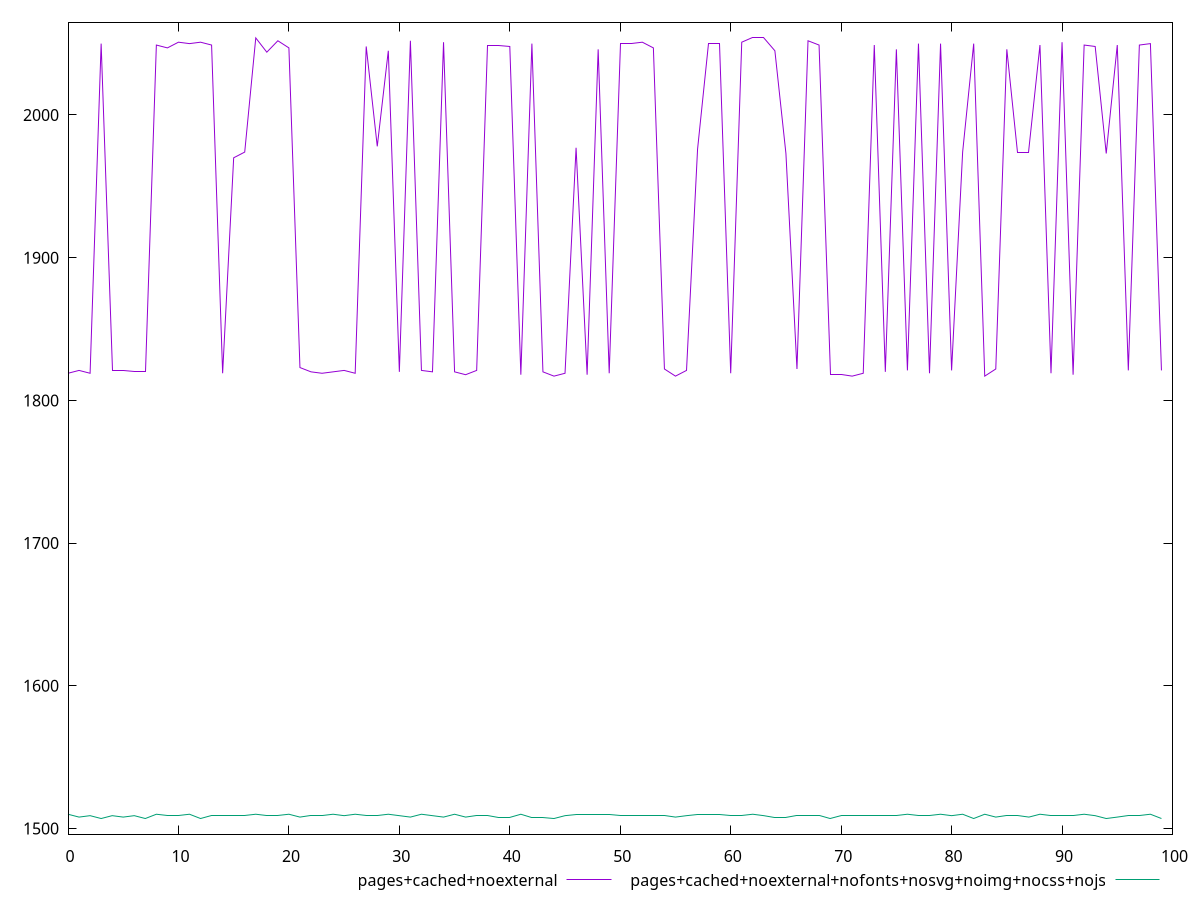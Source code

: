 $_pagesCachedNoexternal <<EOF
1819
1821
1819
2050
1821
1821
1820
1820
2049
2047
2051
2050
2051
2049
1819
1970
1974
2054
2044
2052
2047
1823
1820
1819
1820
1821
1819
2048
1978
2045
1820
2052
1821
1820
2051
1820
1818
1821
2049
2049
2048
1818
2050
1820
1817
1819
1977
1818
2046
1819
2050
2050
2051
2047
1822
1817
1821
1976
2050
2050
1819
2051
2054
2054
2045
1973
1822
2052
2049
1818
1818
1817
1819
2049
1820
2046
1821
2050
1819
2050
1821
1974
2050
1817
1822
2046
1974
1974
2049
1819
2051
1818
2049
2048
1973
2049
1821
2049
2050
1821
EOF
$_pagesCachedNoexternalNofontsNosvgNoimgNocssNojs <<EOF
1510
1508
1509
1507
1509
1508
1509
1507
1510
1509
1509
1510
1507
1509
1509
1509
1509
1510
1509
1509
1510
1508
1509
1509
1510
1509
1510
1509
1509
1510
1509
1508
1510
1509
1508
1510
1508
1509
1509
1508
1508
1510
1508
1508
1507
1509
1510
1510
1510
1510
1509
1509
1509
1509
1509
1508
1509
1510
1510
1510
1509
1509
1510
1509
1508
1508
1509
1509
1509
1507
1509
1509
1509
1509
1509
1509
1510
1509
1509
1510
1509
1510
1507
1510
1508
1509
1509
1508
1510
1509
1509
1509
1510
1509
1507
1508
1509
1509
1510
1507
EOF
set key outside below
set terminal pngcairo
set output "report_00006_2020-11-02T20-21-41.718Z/metrics/metrics_pages+cached+noexternal_pages+cached+noexternal+nofonts+nosvg+noimg+nocss+nojs.png"
set yrange [1496.06:2064.94]
plot $_pagesCachedNoexternal title "pages+cached+noexternal" with line ,$_pagesCachedNoexternalNofontsNosvgNoimgNocssNojs title "pages+cached+noexternal+nofonts+nosvg+noimg+nocss+nojs" with line ,
